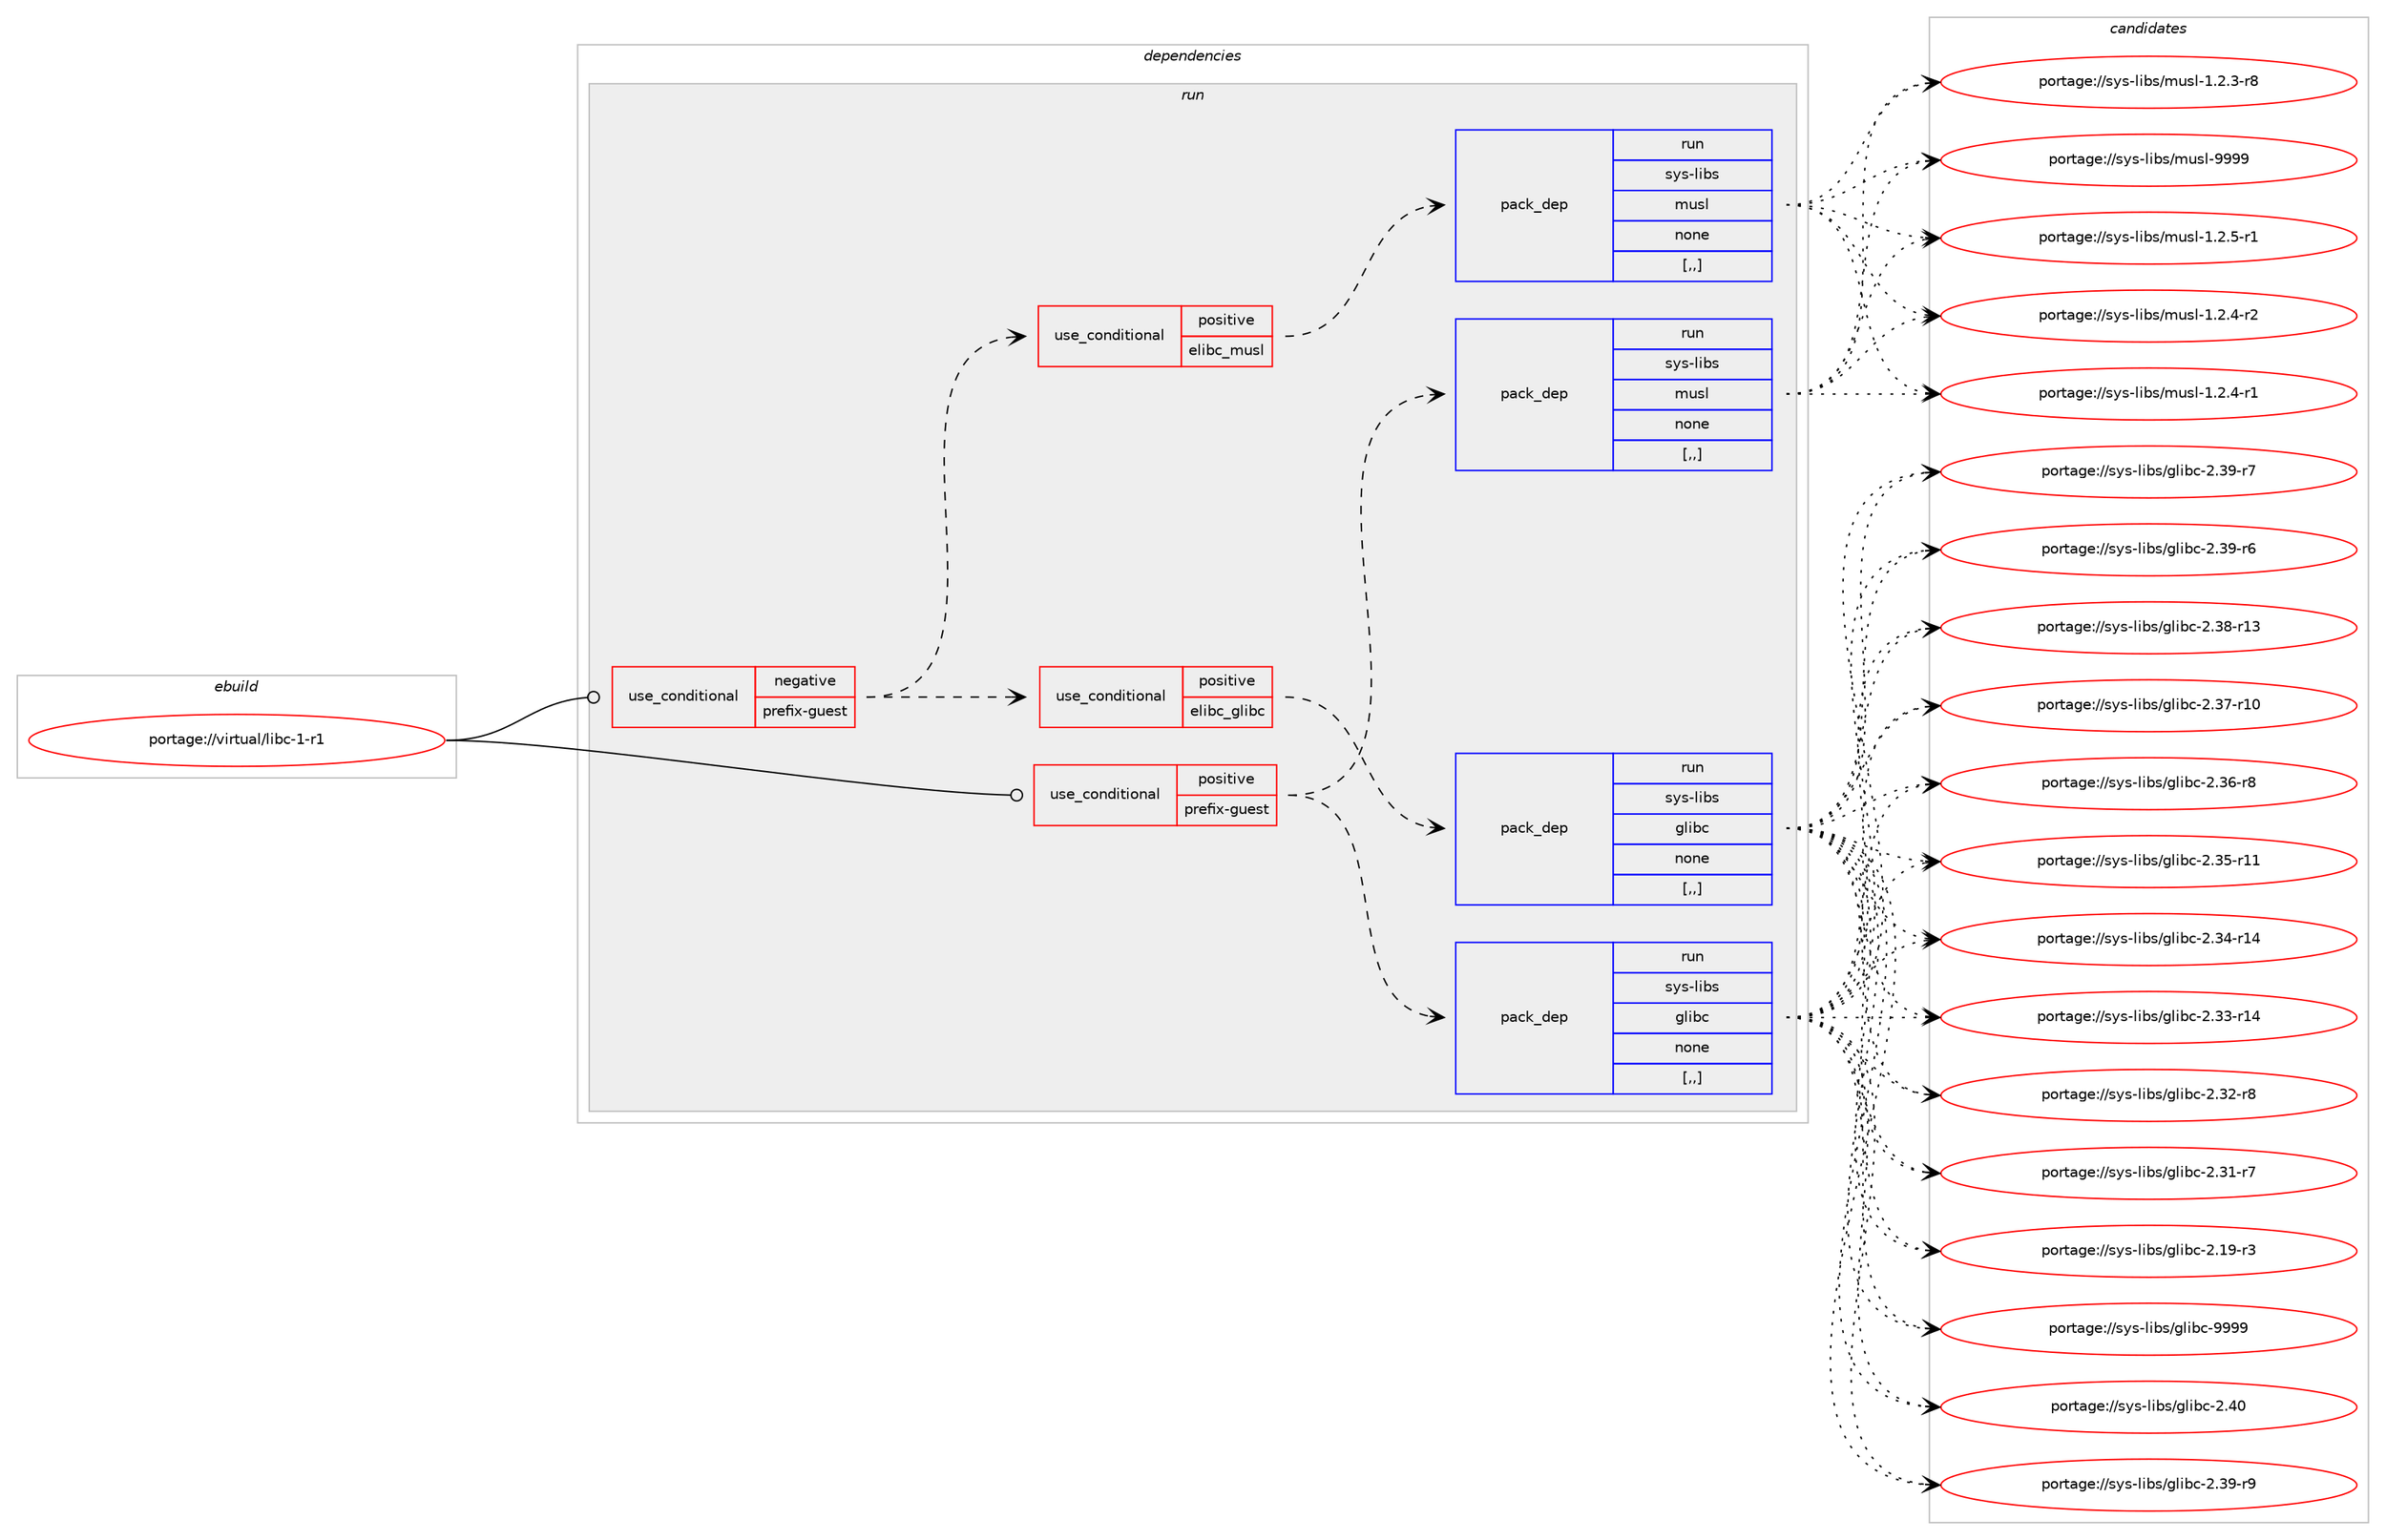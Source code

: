 digraph prolog {

# *************
# Graph options
# *************

newrank=true;
concentrate=true;
compound=true;
graph [rankdir=LR,fontname=Helvetica,fontsize=10,ranksep=1.5];#, ranksep=2.5, nodesep=0.2];
edge  [arrowhead=vee];
node  [fontname=Helvetica,fontsize=10];

# **********
# The ebuild
# **********

subgraph cluster_leftcol {
color=gray;
label=<<i>ebuild</i>>;
id [label="portage://virtual/libc-1-r1", color=red, width=4, href="../virtual/libc-1-r1.svg"];
}

# ****************
# The dependencies
# ****************

subgraph cluster_midcol {
color=gray;
label=<<i>dependencies</i>>;
subgraph cluster_compile {
fillcolor="#eeeeee";
style=filled;
label=<<i>compile</i>>;
}
subgraph cluster_compileandrun {
fillcolor="#eeeeee";
style=filled;
label=<<i>compile and run</i>>;
}
subgraph cluster_run {
fillcolor="#eeeeee";
style=filled;
label=<<i>run</i>>;
subgraph cond118651 {
dependency444373 [label=<<TABLE BORDER="0" CELLBORDER="1" CELLSPACING="0" CELLPADDING="4"><TR><TD ROWSPAN="3" CELLPADDING="10">use_conditional</TD></TR><TR><TD>negative</TD></TR><TR><TD>prefix-guest</TD></TR></TABLE>>, shape=none, color=red];
subgraph cond118652 {
dependency444374 [label=<<TABLE BORDER="0" CELLBORDER="1" CELLSPACING="0" CELLPADDING="4"><TR><TD ROWSPAN="3" CELLPADDING="10">use_conditional</TD></TR><TR><TD>positive</TD></TR><TR><TD>elibc_glibc</TD></TR></TABLE>>, shape=none, color=red];
subgraph pack322638 {
dependency444375 [label=<<TABLE BORDER="0" CELLBORDER="1" CELLSPACING="0" CELLPADDING="4" WIDTH="220"><TR><TD ROWSPAN="6" CELLPADDING="30">pack_dep</TD></TR><TR><TD WIDTH="110">run</TD></TR><TR><TD>sys-libs</TD></TR><TR><TD>glibc</TD></TR><TR><TD>none</TD></TR><TR><TD>[,,]</TD></TR></TABLE>>, shape=none, color=blue];
}
dependency444374:e -> dependency444375:w [weight=20,style="dashed",arrowhead="vee"];
}
dependency444373:e -> dependency444374:w [weight=20,style="dashed",arrowhead="vee"];
subgraph cond118653 {
dependency444376 [label=<<TABLE BORDER="0" CELLBORDER="1" CELLSPACING="0" CELLPADDING="4"><TR><TD ROWSPAN="3" CELLPADDING="10">use_conditional</TD></TR><TR><TD>positive</TD></TR><TR><TD>elibc_musl</TD></TR></TABLE>>, shape=none, color=red];
subgraph pack322639 {
dependency444377 [label=<<TABLE BORDER="0" CELLBORDER="1" CELLSPACING="0" CELLPADDING="4" WIDTH="220"><TR><TD ROWSPAN="6" CELLPADDING="30">pack_dep</TD></TR><TR><TD WIDTH="110">run</TD></TR><TR><TD>sys-libs</TD></TR><TR><TD>musl</TD></TR><TR><TD>none</TD></TR><TR><TD>[,,]</TD></TR></TABLE>>, shape=none, color=blue];
}
dependency444376:e -> dependency444377:w [weight=20,style="dashed",arrowhead="vee"];
}
dependency444373:e -> dependency444376:w [weight=20,style="dashed",arrowhead="vee"];
}
id:e -> dependency444373:w [weight=20,style="solid",arrowhead="odot"];
subgraph cond118654 {
dependency444378 [label=<<TABLE BORDER="0" CELLBORDER="1" CELLSPACING="0" CELLPADDING="4"><TR><TD ROWSPAN="3" CELLPADDING="10">use_conditional</TD></TR><TR><TD>positive</TD></TR><TR><TD>prefix-guest</TD></TR></TABLE>>, shape=none, color=red];
subgraph pack322640 {
dependency444379 [label=<<TABLE BORDER="0" CELLBORDER="1" CELLSPACING="0" CELLPADDING="4" WIDTH="220"><TR><TD ROWSPAN="6" CELLPADDING="30">pack_dep</TD></TR><TR><TD WIDTH="110">run</TD></TR><TR><TD>sys-libs</TD></TR><TR><TD>glibc</TD></TR><TR><TD>none</TD></TR><TR><TD>[,,]</TD></TR></TABLE>>, shape=none, color=blue];
}
dependency444378:e -> dependency444379:w [weight=20,style="dashed",arrowhead="vee"];
subgraph pack322641 {
dependency444380 [label=<<TABLE BORDER="0" CELLBORDER="1" CELLSPACING="0" CELLPADDING="4" WIDTH="220"><TR><TD ROWSPAN="6" CELLPADDING="30">pack_dep</TD></TR><TR><TD WIDTH="110">run</TD></TR><TR><TD>sys-libs</TD></TR><TR><TD>musl</TD></TR><TR><TD>none</TD></TR><TR><TD>[,,]</TD></TR></TABLE>>, shape=none, color=blue];
}
dependency444378:e -> dependency444380:w [weight=20,style="dashed",arrowhead="vee"];
}
id:e -> dependency444378:w [weight=20,style="solid",arrowhead="odot"];
}
}

# **************
# The candidates
# **************

subgraph cluster_choices {
rank=same;
color=gray;
label=<<i>candidates</i>>;

subgraph choice322638 {
color=black;
nodesep=1;
choice11512111545108105981154710310810598994557575757 [label="portage://sys-libs/glibc-9999", color=red, width=4,href="../sys-libs/glibc-9999.svg"];
choice11512111545108105981154710310810598994550465248 [label="portage://sys-libs/glibc-2.40", color=red, width=4,href="../sys-libs/glibc-2.40.svg"];
choice115121115451081059811547103108105989945504651574511457 [label="portage://sys-libs/glibc-2.39-r9", color=red, width=4,href="../sys-libs/glibc-2.39-r9.svg"];
choice115121115451081059811547103108105989945504651574511455 [label="portage://sys-libs/glibc-2.39-r7", color=red, width=4,href="../sys-libs/glibc-2.39-r7.svg"];
choice115121115451081059811547103108105989945504651574511454 [label="portage://sys-libs/glibc-2.39-r6", color=red, width=4,href="../sys-libs/glibc-2.39-r6.svg"];
choice11512111545108105981154710310810598994550465156451144951 [label="portage://sys-libs/glibc-2.38-r13", color=red, width=4,href="../sys-libs/glibc-2.38-r13.svg"];
choice11512111545108105981154710310810598994550465155451144948 [label="portage://sys-libs/glibc-2.37-r10", color=red, width=4,href="../sys-libs/glibc-2.37-r10.svg"];
choice115121115451081059811547103108105989945504651544511456 [label="portage://sys-libs/glibc-2.36-r8", color=red, width=4,href="../sys-libs/glibc-2.36-r8.svg"];
choice11512111545108105981154710310810598994550465153451144949 [label="portage://sys-libs/glibc-2.35-r11", color=red, width=4,href="../sys-libs/glibc-2.35-r11.svg"];
choice11512111545108105981154710310810598994550465152451144952 [label="portage://sys-libs/glibc-2.34-r14", color=red, width=4,href="../sys-libs/glibc-2.34-r14.svg"];
choice11512111545108105981154710310810598994550465151451144952 [label="portage://sys-libs/glibc-2.33-r14", color=red, width=4,href="../sys-libs/glibc-2.33-r14.svg"];
choice115121115451081059811547103108105989945504651504511456 [label="portage://sys-libs/glibc-2.32-r8", color=red, width=4,href="../sys-libs/glibc-2.32-r8.svg"];
choice115121115451081059811547103108105989945504651494511455 [label="portage://sys-libs/glibc-2.31-r7", color=red, width=4,href="../sys-libs/glibc-2.31-r7.svg"];
choice115121115451081059811547103108105989945504649574511451 [label="portage://sys-libs/glibc-2.19-r3", color=red, width=4,href="../sys-libs/glibc-2.19-r3.svg"];
dependency444375:e -> choice11512111545108105981154710310810598994557575757:w [style=dotted,weight="100"];
dependency444375:e -> choice11512111545108105981154710310810598994550465248:w [style=dotted,weight="100"];
dependency444375:e -> choice115121115451081059811547103108105989945504651574511457:w [style=dotted,weight="100"];
dependency444375:e -> choice115121115451081059811547103108105989945504651574511455:w [style=dotted,weight="100"];
dependency444375:e -> choice115121115451081059811547103108105989945504651574511454:w [style=dotted,weight="100"];
dependency444375:e -> choice11512111545108105981154710310810598994550465156451144951:w [style=dotted,weight="100"];
dependency444375:e -> choice11512111545108105981154710310810598994550465155451144948:w [style=dotted,weight="100"];
dependency444375:e -> choice115121115451081059811547103108105989945504651544511456:w [style=dotted,weight="100"];
dependency444375:e -> choice11512111545108105981154710310810598994550465153451144949:w [style=dotted,weight="100"];
dependency444375:e -> choice11512111545108105981154710310810598994550465152451144952:w [style=dotted,weight="100"];
dependency444375:e -> choice11512111545108105981154710310810598994550465151451144952:w [style=dotted,weight="100"];
dependency444375:e -> choice115121115451081059811547103108105989945504651504511456:w [style=dotted,weight="100"];
dependency444375:e -> choice115121115451081059811547103108105989945504651494511455:w [style=dotted,weight="100"];
dependency444375:e -> choice115121115451081059811547103108105989945504649574511451:w [style=dotted,weight="100"];
}
subgraph choice322639 {
color=black;
nodesep=1;
choice1151211154510810598115471091171151084557575757 [label="portage://sys-libs/musl-9999", color=red, width=4,href="../sys-libs/musl-9999.svg"];
choice1151211154510810598115471091171151084549465046534511449 [label="portage://sys-libs/musl-1.2.5-r1", color=red, width=4,href="../sys-libs/musl-1.2.5-r1.svg"];
choice1151211154510810598115471091171151084549465046524511450 [label="portage://sys-libs/musl-1.2.4-r2", color=red, width=4,href="../sys-libs/musl-1.2.4-r2.svg"];
choice1151211154510810598115471091171151084549465046524511449 [label="portage://sys-libs/musl-1.2.4-r1", color=red, width=4,href="../sys-libs/musl-1.2.4-r1.svg"];
choice1151211154510810598115471091171151084549465046514511456 [label="portage://sys-libs/musl-1.2.3-r8", color=red, width=4,href="../sys-libs/musl-1.2.3-r8.svg"];
dependency444377:e -> choice1151211154510810598115471091171151084557575757:w [style=dotted,weight="100"];
dependency444377:e -> choice1151211154510810598115471091171151084549465046534511449:w [style=dotted,weight="100"];
dependency444377:e -> choice1151211154510810598115471091171151084549465046524511450:w [style=dotted,weight="100"];
dependency444377:e -> choice1151211154510810598115471091171151084549465046524511449:w [style=dotted,weight="100"];
dependency444377:e -> choice1151211154510810598115471091171151084549465046514511456:w [style=dotted,weight="100"];
}
subgraph choice322640 {
color=black;
nodesep=1;
choice11512111545108105981154710310810598994557575757 [label="portage://sys-libs/glibc-9999", color=red, width=4,href="../sys-libs/glibc-9999.svg"];
choice11512111545108105981154710310810598994550465248 [label="portage://sys-libs/glibc-2.40", color=red, width=4,href="../sys-libs/glibc-2.40.svg"];
choice115121115451081059811547103108105989945504651574511457 [label="portage://sys-libs/glibc-2.39-r9", color=red, width=4,href="../sys-libs/glibc-2.39-r9.svg"];
choice115121115451081059811547103108105989945504651574511455 [label="portage://sys-libs/glibc-2.39-r7", color=red, width=4,href="../sys-libs/glibc-2.39-r7.svg"];
choice115121115451081059811547103108105989945504651574511454 [label="portage://sys-libs/glibc-2.39-r6", color=red, width=4,href="../sys-libs/glibc-2.39-r6.svg"];
choice11512111545108105981154710310810598994550465156451144951 [label="portage://sys-libs/glibc-2.38-r13", color=red, width=4,href="../sys-libs/glibc-2.38-r13.svg"];
choice11512111545108105981154710310810598994550465155451144948 [label="portage://sys-libs/glibc-2.37-r10", color=red, width=4,href="../sys-libs/glibc-2.37-r10.svg"];
choice115121115451081059811547103108105989945504651544511456 [label="portage://sys-libs/glibc-2.36-r8", color=red, width=4,href="../sys-libs/glibc-2.36-r8.svg"];
choice11512111545108105981154710310810598994550465153451144949 [label="portage://sys-libs/glibc-2.35-r11", color=red, width=4,href="../sys-libs/glibc-2.35-r11.svg"];
choice11512111545108105981154710310810598994550465152451144952 [label="portage://sys-libs/glibc-2.34-r14", color=red, width=4,href="../sys-libs/glibc-2.34-r14.svg"];
choice11512111545108105981154710310810598994550465151451144952 [label="portage://sys-libs/glibc-2.33-r14", color=red, width=4,href="../sys-libs/glibc-2.33-r14.svg"];
choice115121115451081059811547103108105989945504651504511456 [label="portage://sys-libs/glibc-2.32-r8", color=red, width=4,href="../sys-libs/glibc-2.32-r8.svg"];
choice115121115451081059811547103108105989945504651494511455 [label="portage://sys-libs/glibc-2.31-r7", color=red, width=4,href="../sys-libs/glibc-2.31-r7.svg"];
choice115121115451081059811547103108105989945504649574511451 [label="portage://sys-libs/glibc-2.19-r3", color=red, width=4,href="../sys-libs/glibc-2.19-r3.svg"];
dependency444379:e -> choice11512111545108105981154710310810598994557575757:w [style=dotted,weight="100"];
dependency444379:e -> choice11512111545108105981154710310810598994550465248:w [style=dotted,weight="100"];
dependency444379:e -> choice115121115451081059811547103108105989945504651574511457:w [style=dotted,weight="100"];
dependency444379:e -> choice115121115451081059811547103108105989945504651574511455:w [style=dotted,weight="100"];
dependency444379:e -> choice115121115451081059811547103108105989945504651574511454:w [style=dotted,weight="100"];
dependency444379:e -> choice11512111545108105981154710310810598994550465156451144951:w [style=dotted,weight="100"];
dependency444379:e -> choice11512111545108105981154710310810598994550465155451144948:w [style=dotted,weight="100"];
dependency444379:e -> choice115121115451081059811547103108105989945504651544511456:w [style=dotted,weight="100"];
dependency444379:e -> choice11512111545108105981154710310810598994550465153451144949:w [style=dotted,weight="100"];
dependency444379:e -> choice11512111545108105981154710310810598994550465152451144952:w [style=dotted,weight="100"];
dependency444379:e -> choice11512111545108105981154710310810598994550465151451144952:w [style=dotted,weight="100"];
dependency444379:e -> choice115121115451081059811547103108105989945504651504511456:w [style=dotted,weight="100"];
dependency444379:e -> choice115121115451081059811547103108105989945504651494511455:w [style=dotted,weight="100"];
dependency444379:e -> choice115121115451081059811547103108105989945504649574511451:w [style=dotted,weight="100"];
}
subgraph choice322641 {
color=black;
nodesep=1;
choice1151211154510810598115471091171151084557575757 [label="portage://sys-libs/musl-9999", color=red, width=4,href="../sys-libs/musl-9999.svg"];
choice1151211154510810598115471091171151084549465046534511449 [label="portage://sys-libs/musl-1.2.5-r1", color=red, width=4,href="../sys-libs/musl-1.2.5-r1.svg"];
choice1151211154510810598115471091171151084549465046524511450 [label="portage://sys-libs/musl-1.2.4-r2", color=red, width=4,href="../sys-libs/musl-1.2.4-r2.svg"];
choice1151211154510810598115471091171151084549465046524511449 [label="portage://sys-libs/musl-1.2.4-r1", color=red, width=4,href="../sys-libs/musl-1.2.4-r1.svg"];
choice1151211154510810598115471091171151084549465046514511456 [label="portage://sys-libs/musl-1.2.3-r8", color=red, width=4,href="../sys-libs/musl-1.2.3-r8.svg"];
dependency444380:e -> choice1151211154510810598115471091171151084557575757:w [style=dotted,weight="100"];
dependency444380:e -> choice1151211154510810598115471091171151084549465046534511449:w [style=dotted,weight="100"];
dependency444380:e -> choice1151211154510810598115471091171151084549465046524511450:w [style=dotted,weight="100"];
dependency444380:e -> choice1151211154510810598115471091171151084549465046524511449:w [style=dotted,weight="100"];
dependency444380:e -> choice1151211154510810598115471091171151084549465046514511456:w [style=dotted,weight="100"];
}
}

}
